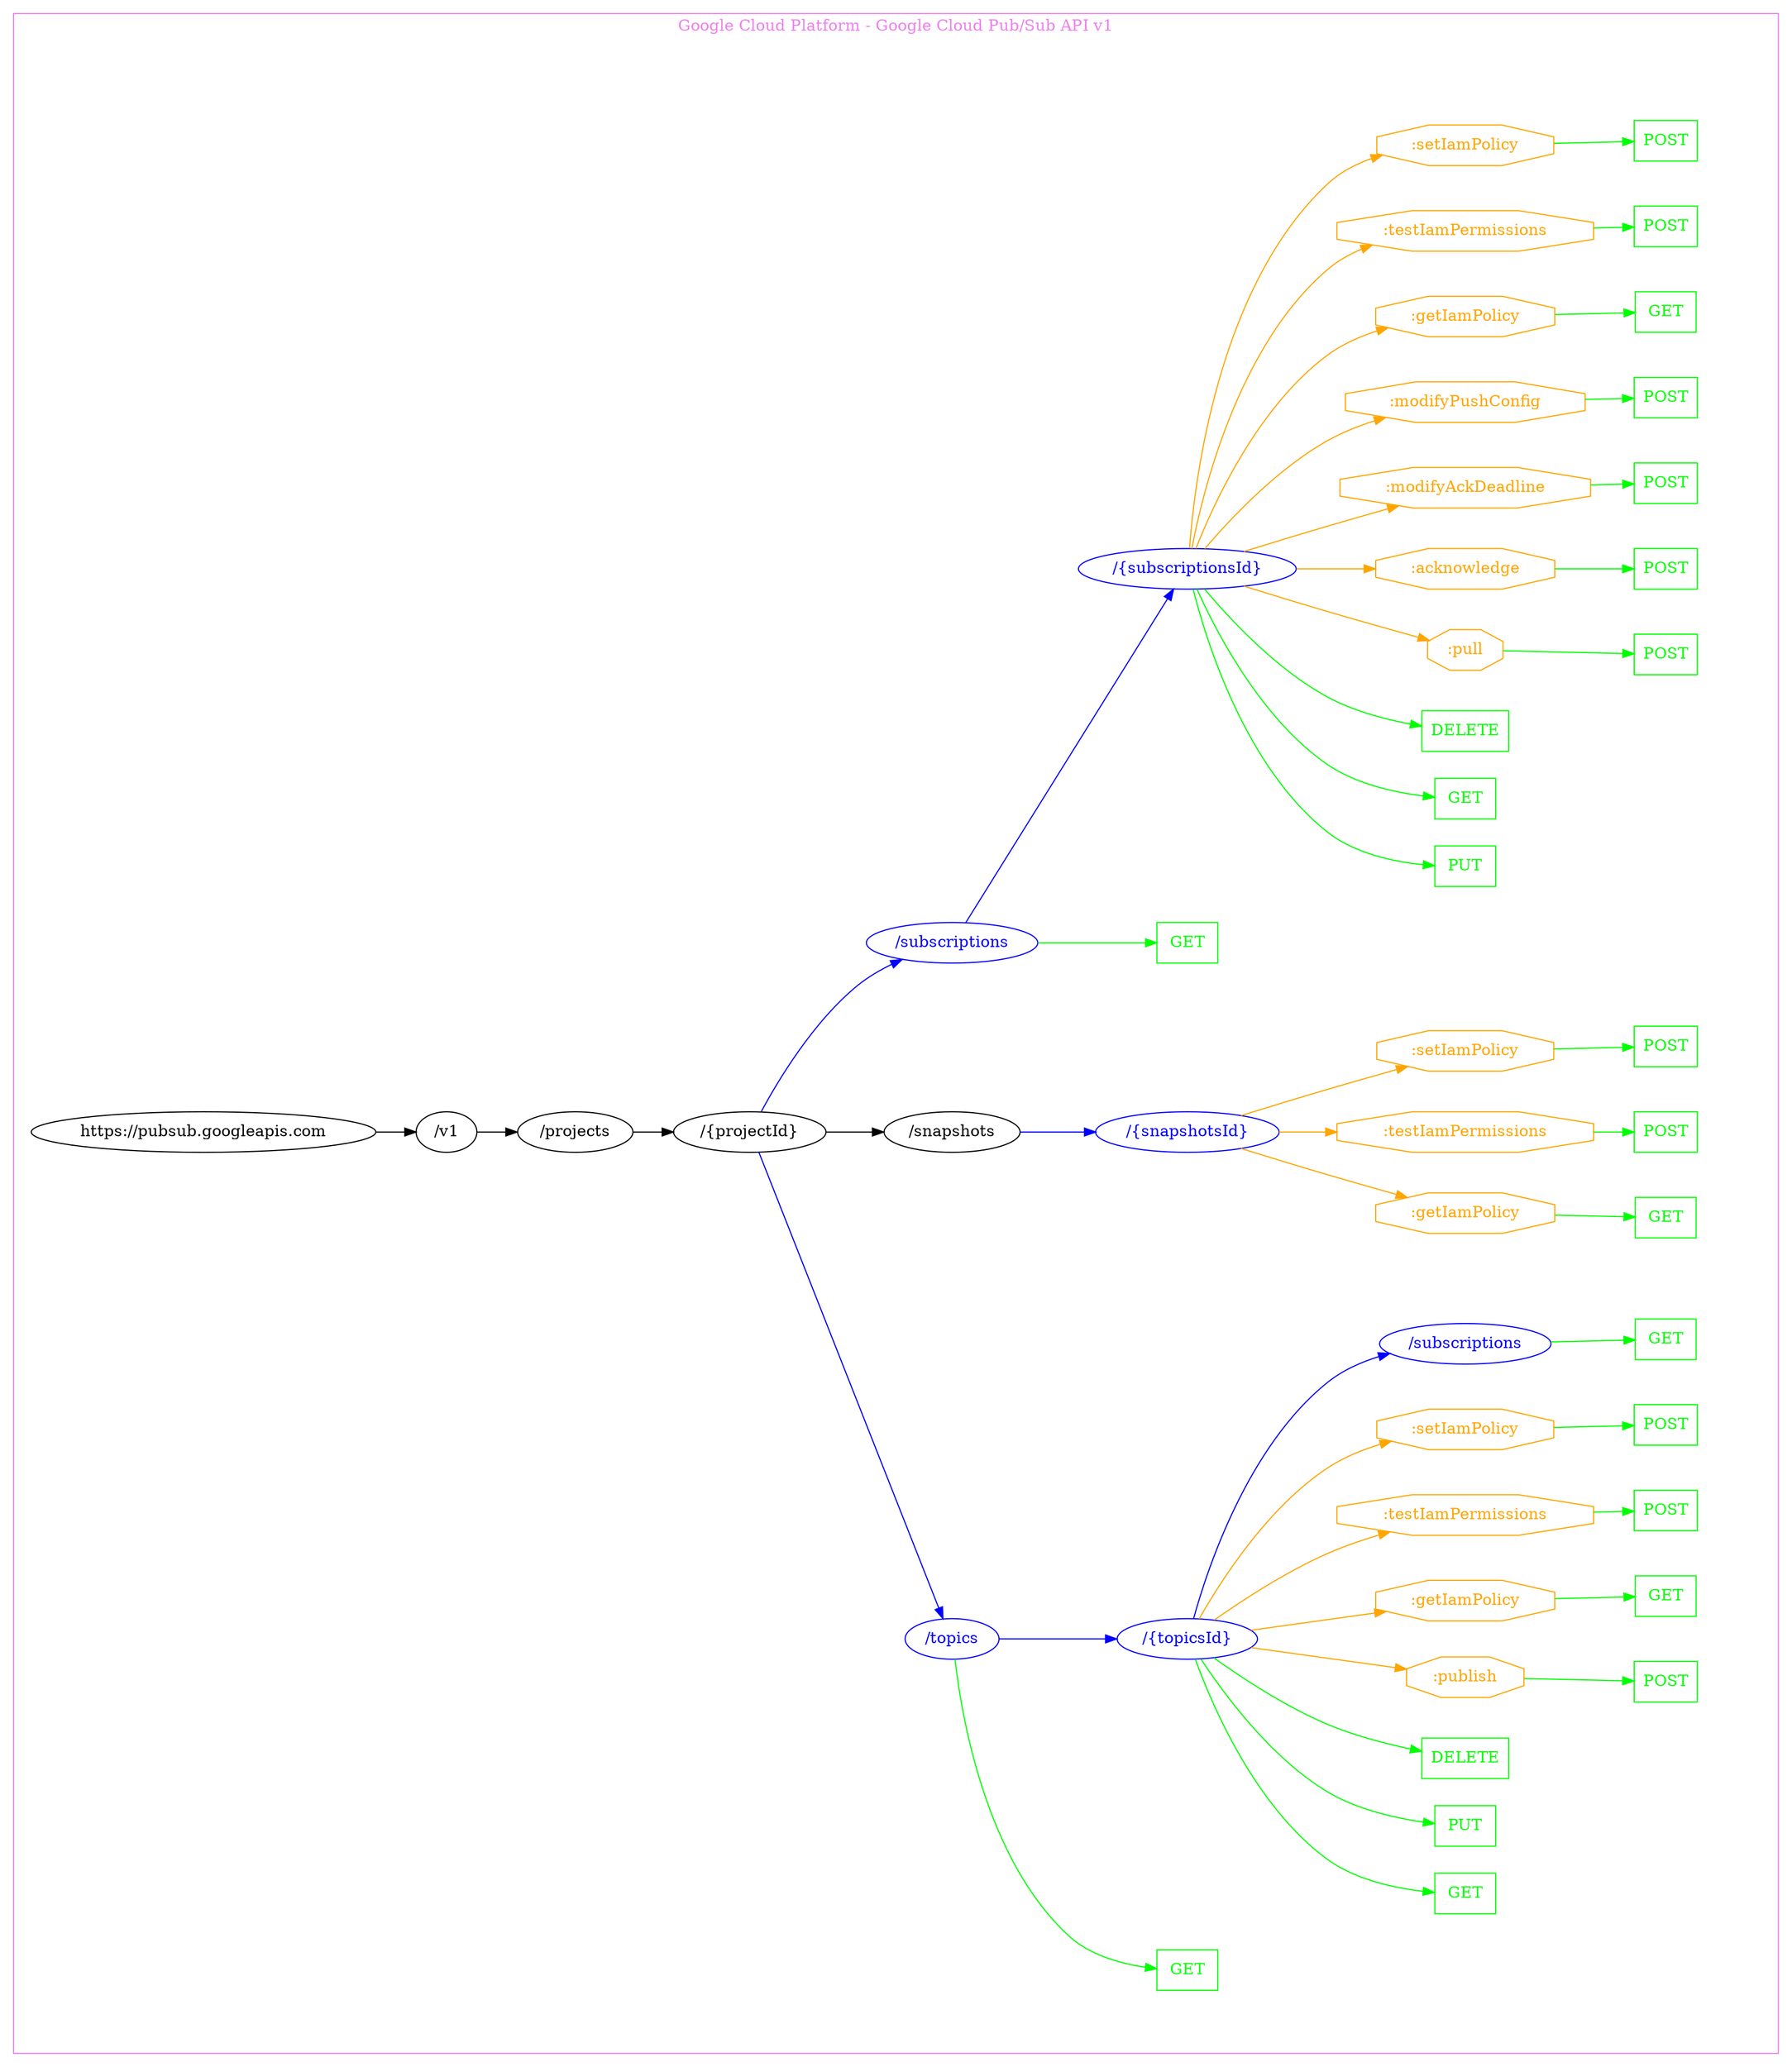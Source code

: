 digraph Cloud_Computing_REST_API {
rankdir="LR";
subgraph cluster_0 {
label="Google Cloud Platform - Google Cloud Pub/Sub API v1"
color=violet
fontcolor=violet
subgraph cluster_1 {
label=""
color=white
fontcolor=white
node1 [label="https://pubsub.googleapis.com", shape="ellipse", color="black", fontcolor="black"]
node1 -> node2 [color="black", fontcolor="black"]
subgraph cluster_2 {
label=""
color=white
fontcolor=white
node2 [label="/v1", shape="ellipse", color="black", fontcolor="black"]
node2 -> node3 [color="black", fontcolor="black"]
subgraph cluster_3 {
label=""
color=white
fontcolor=white
node3 [label="/projects", shape="ellipse", color="black", fontcolor="black"]
node3 -> node4 [color="black", fontcolor="black"]
subgraph cluster_4 {
label=""
color=white
fontcolor=white
node4 [label="/{projectId}", shape="ellipse", color="black", fontcolor="black"]
node4 -> node5 [color="blue", fontcolor="blue"]
subgraph cluster_5 {
label=""
color=white
fontcolor=white
node5 [label="/topics", shape="ellipse", color="blue", fontcolor="blue"]
node5 -> node6 [color="green", fontcolor="green"]
subgraph cluster_6 {
label=""
color=white
fontcolor=white
node6 [label="GET", shape="box", color="green", fontcolor="green"]
}
node5 -> node7 [color="blue", fontcolor="blue"]
subgraph cluster_7 {
label=""
color=white
fontcolor=white
node7 [label="/{topicsId}", shape="ellipse", color="blue", fontcolor="blue"]
node7 -> node8 [color="green", fontcolor="green"]
subgraph cluster_8 {
label=""
color=white
fontcolor=white
node8 [label="GET", shape="box", color="green", fontcolor="green"]
}
node7 -> node9 [color="green", fontcolor="green"]
subgraph cluster_9 {
label=""
color=white
fontcolor=white
node9 [label="PUT", shape="box", color="green", fontcolor="green"]
}
node7 -> node10 [color="green", fontcolor="green"]
subgraph cluster_10 {
label=""
color=white
fontcolor=white
node10 [label="DELETE", shape="box", color="green", fontcolor="green"]
}
node7 -> node11 [color="orange", fontcolor="orange"]
subgraph cluster_11 {
label=""
color=white
fontcolor=white
node11 [label=":publish", shape="octagon", color="orange", fontcolor="orange"]
node11 -> node12 [color="green", fontcolor="green"]
subgraph cluster_12 {
label=""
color=white
fontcolor=white
node12 [label="POST", shape="box", color="green", fontcolor="green"]
}
}
node7 -> node13 [color="orange", fontcolor="orange"]
subgraph cluster_13 {
label=""
color=white
fontcolor=white
node13 [label=":getIamPolicy", shape="octagon", color="orange", fontcolor="orange"]
node13 -> node14 [color="green", fontcolor="green"]
subgraph cluster_14 {
label=""
color=white
fontcolor=white
node14 [label="GET", shape="box", color="green", fontcolor="green"]
}
}
node7 -> node15 [color="orange", fontcolor="orange"]
subgraph cluster_15 {
label=""
color=white
fontcolor=white
node15 [label=":testIamPermissions", shape="octagon", color="orange", fontcolor="orange"]
node15 -> node16 [color="green", fontcolor="green"]
subgraph cluster_16 {
label=""
color=white
fontcolor=white
node16 [label="POST", shape="box", color="green", fontcolor="green"]
}
}
node7 -> node17 [color="orange", fontcolor="orange"]
subgraph cluster_17 {
label=""
color=white
fontcolor=white
node17 [label=":setIamPolicy", shape="octagon", color="orange", fontcolor="orange"]
node17 -> node18 [color="green", fontcolor="green"]
subgraph cluster_18 {
label=""
color=white
fontcolor=white
node18 [label="POST", shape="box", color="green", fontcolor="green"]
}
}
node7 -> node19 [color="blue", fontcolor="blue"]
subgraph cluster_19 {
label=""
color=white
fontcolor=white
node19 [label="/subscriptions", shape="ellipse", color="blue", fontcolor="blue"]
node19 -> node20 [color="green", fontcolor="green"]
subgraph cluster_20 {
label=""
color=white
fontcolor=white
node20 [label="GET", shape="box", color="green", fontcolor="green"]
}
}
}
}
node4 -> node21 [color="black", fontcolor="black"]
subgraph cluster_21 {
label=""
color=white
fontcolor=white
node21 [label="/snapshots", shape="ellipse", color="black", fontcolor="black"]
node21 -> node22 [color="blue", fontcolor="blue"]
subgraph cluster_22 {
label=""
color=white
fontcolor=white
node22 [label="/{snapshotsId}", shape="ellipse", color="blue", fontcolor="blue"]
node22 -> node23 [color="orange", fontcolor="orange"]
subgraph cluster_23 {
label=""
color=white
fontcolor=white
node23 [label=":getIamPolicy", shape="octagon", color="orange", fontcolor="orange"]
node23 -> node24 [color="green", fontcolor="green"]
subgraph cluster_24 {
label=""
color=white
fontcolor=white
node24 [label="GET", shape="box", color="green", fontcolor="green"]
}
}
node22 -> node25 [color="orange", fontcolor="orange"]
subgraph cluster_25 {
label=""
color=white
fontcolor=white
node25 [label=":testIamPermissions", shape="octagon", color="orange", fontcolor="orange"]
node25 -> node26 [color="green", fontcolor="green"]
subgraph cluster_26 {
label=""
color=white
fontcolor=white
node26 [label="POST", shape="box", color="green", fontcolor="green"]
}
}
node22 -> node27 [color="orange", fontcolor="orange"]
subgraph cluster_27 {
label=""
color=white
fontcolor=white
node27 [label=":setIamPolicy", shape="octagon", color="orange", fontcolor="orange"]
node27 -> node28 [color="green", fontcolor="green"]
subgraph cluster_28 {
label=""
color=white
fontcolor=white
node28 [label="POST", shape="box", color="green", fontcolor="green"]
}
}
}
}
node4 -> node29 [color="blue", fontcolor="blue"]
subgraph cluster_29 {
label=""
color=white
fontcolor=white
node29 [label="/subscriptions", shape="ellipse", color="blue", fontcolor="blue"]
node29 -> node30 [color="green", fontcolor="green"]
subgraph cluster_30 {
label=""
color=white
fontcolor=white
node30 [label="GET", shape="box", color="green", fontcolor="green"]
}
node29 -> node31 [color="blue", fontcolor="blue"]
subgraph cluster_31 {
label=""
color=white
fontcolor=white
node31 [label="/{subscriptionsId}", shape="ellipse", color="blue", fontcolor="blue"]
node31 -> node32 [color="green", fontcolor="green"]
subgraph cluster_32 {
label=""
color=white
fontcolor=white
node32 [label="PUT", shape="box", color="green", fontcolor="green"]
}
node31 -> node33 [color="green", fontcolor="green"]
subgraph cluster_33 {
label=""
color=white
fontcolor=white
node33 [label="GET", shape="box", color="green", fontcolor="green"]
}
node31 -> node34 [color="green", fontcolor="green"]
subgraph cluster_34 {
label=""
color=white
fontcolor=white
node34 [label="DELETE", shape="box", color="green", fontcolor="green"]
}
node31 -> node35 [color="orange", fontcolor="orange"]
subgraph cluster_35 {
label=""
color=white
fontcolor=white
node35 [label=":pull", shape="octagon", color="orange", fontcolor="orange"]
node35 -> node36 [color="green", fontcolor="green"]
subgraph cluster_36 {
label=""
color=white
fontcolor=white
node36 [label="POST", shape="box", color="green", fontcolor="green"]
}
}
node31 -> node37 [color="orange", fontcolor="orange"]
subgraph cluster_37 {
label=""
color=white
fontcolor=white
node37 [label=":acknowledge", shape="octagon", color="orange", fontcolor="orange"]
node37 -> node38 [color="green", fontcolor="green"]
subgraph cluster_38 {
label=""
color=white
fontcolor=white
node38 [label="POST", shape="box", color="green", fontcolor="green"]
}
}
node31 -> node39 [color="orange", fontcolor="orange"]
subgraph cluster_39 {
label=""
color=white
fontcolor=white
node39 [label=":modifyAckDeadline", shape="octagon", color="orange", fontcolor="orange"]
node39 -> node40 [color="green", fontcolor="green"]
subgraph cluster_40 {
label=""
color=white
fontcolor=white
node40 [label="POST", shape="box", color="green", fontcolor="green"]
}
}
node31 -> node41 [color="orange", fontcolor="orange"]
subgraph cluster_41 {
label=""
color=white
fontcolor=white
node41 [label=":modifyPushConfig", shape="octagon", color="orange", fontcolor="orange"]
node41 -> node42 [color="green", fontcolor="green"]
subgraph cluster_42 {
label=""
color=white
fontcolor=white
node42 [label="POST", shape="box", color="green", fontcolor="green"]
}
}
node31 -> node43 [color="orange", fontcolor="orange"]
subgraph cluster_43 {
label=""
color=white
fontcolor=white
node43 [label=":getIamPolicy", shape="octagon", color="orange", fontcolor="orange"]
node43 -> node44 [color="green", fontcolor="green"]
subgraph cluster_44 {
label=""
color=white
fontcolor=white
node44 [label="GET", shape="box", color="green", fontcolor="green"]
}
}
node31 -> node45 [color="orange", fontcolor="orange"]
subgraph cluster_45 {
label=""
color=white
fontcolor=white
node45 [label=":testIamPermissions", shape="octagon", color="orange", fontcolor="orange"]
node45 -> node46 [color="green", fontcolor="green"]
subgraph cluster_46 {
label=""
color=white
fontcolor=white
node46 [label="POST", shape="box", color="green", fontcolor="green"]
}
}
node31 -> node47 [color="orange", fontcolor="orange"]
subgraph cluster_47 {
label=""
color=white
fontcolor=white
node47 [label=":setIamPolicy", shape="octagon", color="orange", fontcolor="orange"]
node47 -> node48 [color="green", fontcolor="green"]
subgraph cluster_48 {
label=""
color=white
fontcolor=white
node48 [label="POST", shape="box", color="green", fontcolor="green"]
}
}
}
}
}
}
}
}
}
}
